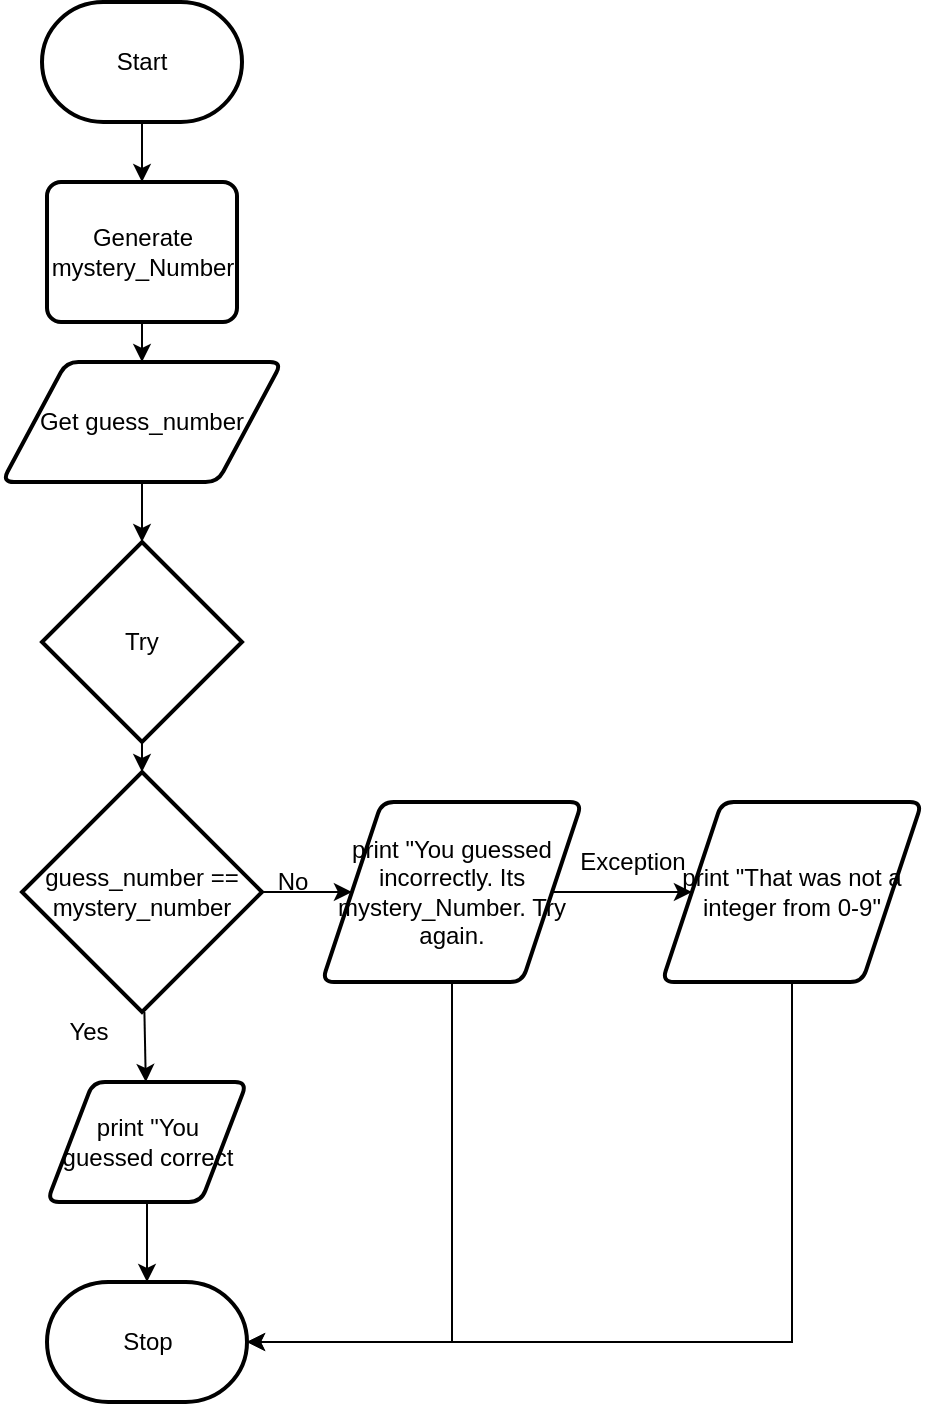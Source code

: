 <mxfile>
    <diagram id="JqOo338mFjRoOCTTENWM" name="Page-1">
        <mxGraphModel dx="1074" dy="787" grid="1" gridSize="10" guides="1" tooltips="1" connect="1" arrows="1" fold="1" page="1" pageScale="1" pageWidth="827" pageHeight="1169" math="0" shadow="0">
            <root>
                <mxCell id="0"/>
                <mxCell id="1" parent="0"/>
                <mxCell id="17" style="edgeStyle=none;html=1;entryX=0.5;entryY=0;entryDx=0;entryDy=0;" edge="1" parent="1" source="18" target="32">
                    <mxGeometry relative="1" as="geometry">
                        <mxPoint x="240" y="170" as="targetPoint"/>
                    </mxGeometry>
                </mxCell>
                <mxCell id="18" value="Start" style="strokeWidth=2;html=1;shape=mxgraph.flowchart.terminator;whiteSpace=wrap;" vertex="1" parent="1">
                    <mxGeometry x="190" y="80" width="100" height="60" as="geometry"/>
                </mxCell>
                <mxCell id="40" style="edgeStyle=none;rounded=0;html=1;" edge="1" parent="1" source="20" target="39">
                    <mxGeometry relative="1" as="geometry"/>
                </mxCell>
                <mxCell id="20" value="Get guess_number" style="shape=parallelogram;html=1;strokeWidth=2;perimeter=parallelogramPerimeter;whiteSpace=wrap;rounded=1;arcSize=12;size=0.23;" vertex="1" parent="1">
                    <mxGeometry x="170" y="260" width="140" height="60" as="geometry"/>
                </mxCell>
                <mxCell id="21" style="edgeStyle=none;html=1;" edge="1" parent="1" source="22" target="23">
                    <mxGeometry relative="1" as="geometry">
                        <mxPoint x="240" y="530" as="targetPoint"/>
                    </mxGeometry>
                </mxCell>
                <mxCell id="22" value="print &quot;You guessed correct" style="shape=parallelogram;html=1;strokeWidth=2;perimeter=parallelogramPerimeter;whiteSpace=wrap;rounded=1;arcSize=12;size=0.23;" vertex="1" parent="1">
                    <mxGeometry x="192.5" y="620" width="100" height="60" as="geometry"/>
                </mxCell>
                <mxCell id="23" value="Stop" style="strokeWidth=2;html=1;shape=mxgraph.flowchart.terminator;whiteSpace=wrap;" vertex="1" parent="1">
                    <mxGeometry x="192.5" y="720" width="100" height="60" as="geometry"/>
                </mxCell>
                <mxCell id="42" style="edgeStyle=none;rounded=0;html=1;" edge="1" parent="1" source="26" target="22">
                    <mxGeometry relative="1" as="geometry"/>
                </mxCell>
                <mxCell id="43" style="edgeStyle=none;rounded=0;html=1;entryX=0;entryY=0.5;entryDx=0;entryDy=0;" edge="1" parent="1" source="26" target="29">
                    <mxGeometry relative="1" as="geometry"/>
                </mxCell>
                <mxCell id="26" value="&lt;span&gt;guess_number == mystery_number&lt;/span&gt;" style="strokeWidth=2;html=1;shape=mxgraph.flowchart.decision;whiteSpace=wrap;" vertex="1" parent="1">
                    <mxGeometry x="180" y="465" width="120" height="120" as="geometry"/>
                </mxCell>
                <mxCell id="44" style="edgeStyle=none;rounded=0;html=1;" edge="1" parent="1" source="29" target="36">
                    <mxGeometry relative="1" as="geometry"/>
                </mxCell>
                <mxCell id="45" style="edgeStyle=none;rounded=0;html=1;entryX=1;entryY=0.5;entryDx=0;entryDy=0;entryPerimeter=0;" edge="1" parent="1" source="29" target="23">
                    <mxGeometry relative="1" as="geometry">
                        <Array as="points">
                            <mxPoint x="395" y="750"/>
                        </Array>
                    </mxGeometry>
                </mxCell>
                <mxCell id="29" value="print &quot;You guessed incorrectly. Its mystery_Number. Try again." style="shape=parallelogram;html=1;strokeWidth=2;perimeter=parallelogramPerimeter;whiteSpace=wrap;rounded=1;arcSize=12;size=0.23;" vertex="1" parent="1">
                    <mxGeometry x="330" y="480" width="130" height="90" as="geometry"/>
                </mxCell>
                <mxCell id="30" style="edgeStyle=none;html=1;exitX=0.5;exitY=1;exitDx=0;exitDy=0;" edge="1" parent="1" source="32" target="20">
                    <mxGeometry relative="1" as="geometry">
                        <mxPoint x="240" y="230" as="sourcePoint"/>
                    </mxGeometry>
                </mxCell>
                <mxCell id="32" value="&lt;span&gt;Generate mystery_Number&lt;/span&gt;" style="rounded=1;whiteSpace=wrap;html=1;absoluteArcSize=1;arcSize=14;strokeWidth=2;" vertex="1" parent="1">
                    <mxGeometry x="192.5" y="170" width="95" height="70" as="geometry"/>
                </mxCell>
                <mxCell id="46" style="edgeStyle=none;rounded=0;html=1;entryX=1;entryY=0.5;entryDx=0;entryDy=0;entryPerimeter=0;" edge="1" parent="1" source="36" target="23">
                    <mxGeometry relative="1" as="geometry">
                        <Array as="points">
                            <mxPoint x="565" y="750"/>
                        </Array>
                    </mxGeometry>
                </mxCell>
                <mxCell id="36" value="print &quot;That was not a integer from 0-9&quot;" style="shape=parallelogram;html=1;strokeWidth=2;perimeter=parallelogramPerimeter;whiteSpace=wrap;rounded=1;arcSize=12;size=0.23;" vertex="1" parent="1">
                    <mxGeometry x="500" y="480" width="130" height="90" as="geometry"/>
                </mxCell>
                <mxCell id="41" style="edgeStyle=none;rounded=0;html=1;" edge="1" parent="1" source="39" target="26">
                    <mxGeometry relative="1" as="geometry"/>
                </mxCell>
                <mxCell id="39" value="Try" style="strokeWidth=2;html=1;shape=mxgraph.flowchart.decision;whiteSpace=wrap;" vertex="1" parent="1">
                    <mxGeometry x="190" y="350" width="100" height="100" as="geometry"/>
                </mxCell>
                <mxCell id="47" value="Yes&lt;br&gt;" style="text;html=1;align=center;verticalAlign=middle;resizable=0;points=[];autosize=1;strokeColor=none;fillColor=none;" vertex="1" parent="1">
                    <mxGeometry x="192.5" y="585" width="40" height="20" as="geometry"/>
                </mxCell>
                <mxCell id="48" value="No" style="text;html=1;align=center;verticalAlign=middle;resizable=0;points=[];autosize=1;strokeColor=none;fillColor=none;" vertex="1" parent="1">
                    <mxGeometry x="300" y="510" width="30" height="20" as="geometry"/>
                </mxCell>
                <mxCell id="49" value="Exception" style="text;html=1;align=center;verticalAlign=middle;resizable=0;points=[];autosize=1;strokeColor=none;fillColor=none;" vertex="1" parent="1">
                    <mxGeometry x="450" y="500" width="70" height="20" as="geometry"/>
                </mxCell>
            </root>
        </mxGraphModel>
    </diagram>
</mxfile>